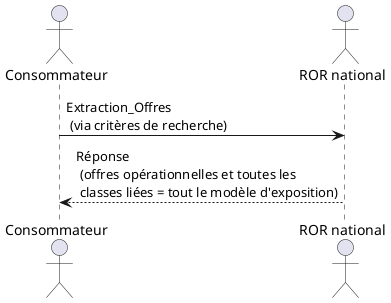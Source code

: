 @startuml extraction_offre_complete
actor "Consommateur" as C
actor "ROR national" as ROR
C -> ROR : Extraction_Offres \n (via critères de recherche)
ROR --> C : Réponse \n (offres opérationnelles et toutes les \n classes liées = tout le modèle d'exposition)
@enduml
